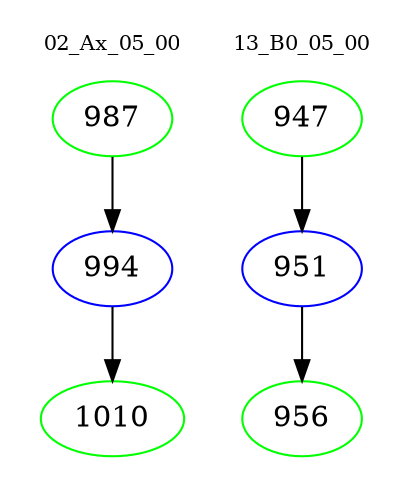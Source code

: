digraph{
subgraph cluster_0 {
color = white
label = "02_Ax_05_00";
fontsize=10;
T0_987 [label="987", color="green"]
T0_987 -> T0_994 [color="black"]
T0_994 [label="994", color="blue"]
T0_994 -> T0_1010 [color="black"]
T0_1010 [label="1010", color="green"]
}
subgraph cluster_1 {
color = white
label = "13_B0_05_00";
fontsize=10;
T1_947 [label="947", color="green"]
T1_947 -> T1_951 [color="black"]
T1_951 [label="951", color="blue"]
T1_951 -> T1_956 [color="black"]
T1_956 [label="956", color="green"]
}
}
